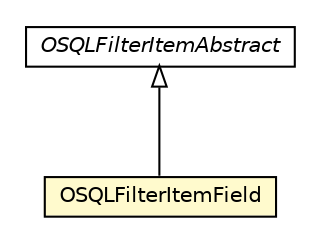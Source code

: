 #!/usr/local/bin/dot
#
# Class diagram 
# Generated by UMLGraph version R5_6-24-gf6e263 (http://www.umlgraph.org/)
#

digraph G {
	edge [fontname="Helvetica",fontsize=10,labelfontname="Helvetica",labelfontsize=10];
	node [fontname="Helvetica",fontsize=10,shape=plaintext];
	nodesep=0.25;
	ranksep=0.5;
	// com.orientechnologies.orient.core.sql.filter.OSQLFilterItemField
	c5799928 [label=<<table title="com.orientechnologies.orient.core.sql.filter.OSQLFilterItemField" border="0" cellborder="1" cellspacing="0" cellpadding="2" port="p" bgcolor="lemonChiffon" href="./OSQLFilterItemField.html">
		<tr><td><table border="0" cellspacing="0" cellpadding="1">
<tr><td align="center" balign="center"> OSQLFilterItemField </td></tr>
		</table></td></tr>
		</table>>, URL="./OSQLFilterItemField.html", fontname="Helvetica", fontcolor="black", fontsize=10.0];
	// com.orientechnologies.orient.core.sql.filter.OSQLFilterItemAbstract
	c5799936 [label=<<table title="com.orientechnologies.orient.core.sql.filter.OSQLFilterItemAbstract" border="0" cellborder="1" cellspacing="0" cellpadding="2" port="p" href="./OSQLFilterItemAbstract.html">
		<tr><td><table border="0" cellspacing="0" cellpadding="1">
<tr><td align="center" balign="center"><font face="Helvetica-Oblique"> OSQLFilterItemAbstract </font></td></tr>
		</table></td></tr>
		</table>>, URL="./OSQLFilterItemAbstract.html", fontname="Helvetica", fontcolor="black", fontsize=10.0];
	//com.orientechnologies.orient.core.sql.filter.OSQLFilterItemField extends com.orientechnologies.orient.core.sql.filter.OSQLFilterItemAbstract
	c5799936:p -> c5799928:p [dir=back,arrowtail=empty];
}

